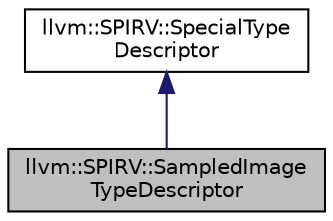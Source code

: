 digraph "llvm::SPIRV::SampledImageTypeDescriptor"
{
 // LATEX_PDF_SIZE
  bgcolor="transparent";
  edge [fontname="Helvetica",fontsize="10",labelfontname="Helvetica",labelfontsize="10"];
  node [fontname="Helvetica",fontsize="10",shape=record];
  Node1 [label="llvm::SPIRV::SampledImage\lTypeDescriptor",height=0.2,width=0.4,color="black", fillcolor="grey75", style="filled", fontcolor="black",tooltip=" "];
  Node2 -> Node1 [dir="back",color="midnightblue",fontsize="10",style="solid",fontname="Helvetica"];
  Node2 [label="llvm::SPIRV::SpecialType\lDescriptor",height=0.2,width=0.4,color="black",URL="$structllvm_1_1SPIRV_1_1SpecialTypeDescriptor.html",tooltip=" "];
}

